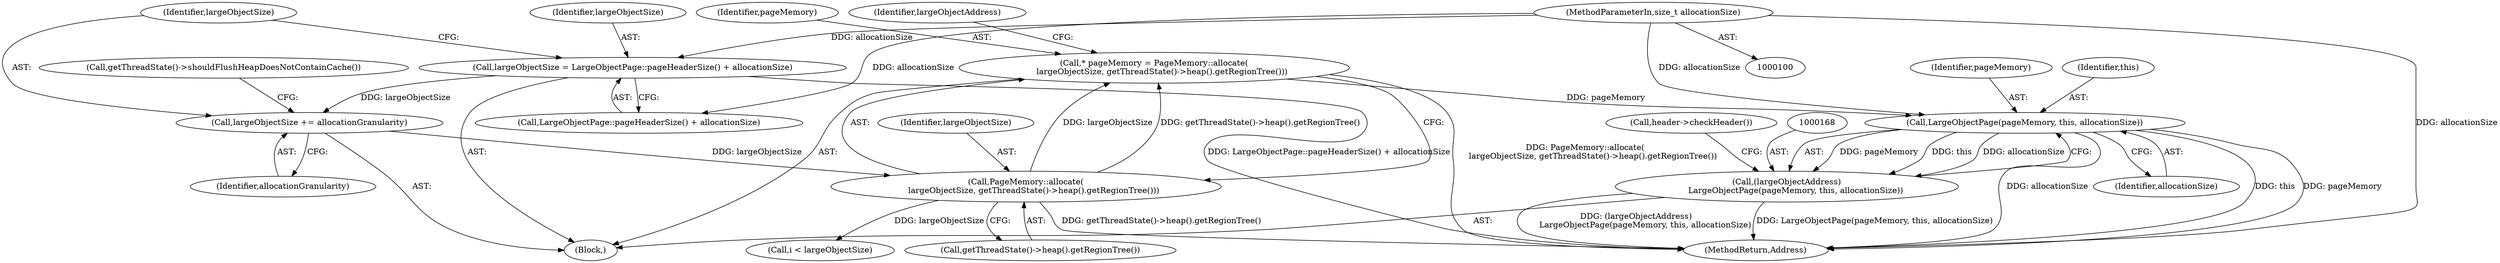 digraph "0_Chrome_0749ec24fae74ec32d0567eef0e5ec43c84dbcb9_4@pointer" {
"1000169" [label="(Call,LargeObjectPage(pageMemory, this, allocationSize))"];
"1000115" [label="(Call,* pageMemory = PageMemory::allocate(\n      largeObjectSize, getThreadState()->heap().getRegionTree()))"];
"1000117" [label="(Call,PageMemory::allocate(\n      largeObjectSize, getThreadState()->heap().getRegionTree()))"];
"1000110" [label="(Call,largeObjectSize += allocationGranularity)"];
"1000105" [label="(Call,largeObjectSize = LargeObjectPage::pageHeaderSize() + allocationSize)"];
"1000101" [label="(MethodParameterIn,size_t allocationSize)"];
"1000167" [label="(Call,(largeObjectAddress)\n       LargeObjectPage(pageMemory, this, allocationSize))"];
"1000106" [label="(Identifier,largeObjectSize)"];
"1000112" [label="(Identifier,allocationGranularity)"];
"1000122" [label="(Identifier,largeObjectAddress)"];
"1000169" [label="(Call,LargeObjectPage(pageMemory, this, allocationSize))"];
"1000116" [label="(Identifier,pageMemory)"];
"1000113" [label="(Call,getThreadState()->shouldFlushHeapDoesNotContainCache())"];
"1000170" [label="(Identifier,pageMemory)"];
"1000101" [label="(MethodParameterIn,size_t allocationSize)"];
"1000111" [label="(Identifier,largeObjectSize)"];
"1000118" [label="(Identifier,largeObjectSize)"];
"1000173" [label="(Call,header->checkHeader())"];
"1000107" [label="(Call,LargeObjectPage::pageHeaderSize() + allocationSize)"];
"1000103" [label="(Block,)"];
"1000193" [label="(MethodReturn,Address)"];
"1000110" [label="(Call,largeObjectSize += allocationGranularity)"];
"1000171" [label="(Identifier,this)"];
"1000115" [label="(Call,* pageMemory = PageMemory::allocate(\n      largeObjectSize, getThreadState()->heap().getRegionTree()))"];
"1000167" [label="(Call,(largeObjectAddress)\n       LargeObjectPage(pageMemory, this, allocationSize))"];
"1000105" [label="(Call,largeObjectSize = LargeObjectPage::pageHeaderSize() + allocationSize)"];
"1000135" [label="(Call,i < largeObjectSize)"];
"1000117" [label="(Call,PageMemory::allocate(\n      largeObjectSize, getThreadState()->heap().getRegionTree()))"];
"1000119" [label="(Call,getThreadState()->heap().getRegionTree())"];
"1000172" [label="(Identifier,allocationSize)"];
"1000169" -> "1000167"  [label="AST: "];
"1000169" -> "1000172"  [label="CFG: "];
"1000170" -> "1000169"  [label="AST: "];
"1000171" -> "1000169"  [label="AST: "];
"1000172" -> "1000169"  [label="AST: "];
"1000167" -> "1000169"  [label="CFG: "];
"1000169" -> "1000193"  [label="DDG: allocationSize"];
"1000169" -> "1000193"  [label="DDG: this"];
"1000169" -> "1000193"  [label="DDG: pageMemory"];
"1000169" -> "1000167"  [label="DDG: pageMemory"];
"1000169" -> "1000167"  [label="DDG: this"];
"1000169" -> "1000167"  [label="DDG: allocationSize"];
"1000115" -> "1000169"  [label="DDG: pageMemory"];
"1000101" -> "1000169"  [label="DDG: allocationSize"];
"1000115" -> "1000103"  [label="AST: "];
"1000115" -> "1000117"  [label="CFG: "];
"1000116" -> "1000115"  [label="AST: "];
"1000117" -> "1000115"  [label="AST: "];
"1000122" -> "1000115"  [label="CFG: "];
"1000115" -> "1000193"  [label="DDG: PageMemory::allocate(\n      largeObjectSize, getThreadState()->heap().getRegionTree())"];
"1000117" -> "1000115"  [label="DDG: largeObjectSize"];
"1000117" -> "1000115"  [label="DDG: getThreadState()->heap().getRegionTree()"];
"1000117" -> "1000119"  [label="CFG: "];
"1000118" -> "1000117"  [label="AST: "];
"1000119" -> "1000117"  [label="AST: "];
"1000117" -> "1000193"  [label="DDG: getThreadState()->heap().getRegionTree()"];
"1000110" -> "1000117"  [label="DDG: largeObjectSize"];
"1000117" -> "1000135"  [label="DDG: largeObjectSize"];
"1000110" -> "1000103"  [label="AST: "];
"1000110" -> "1000112"  [label="CFG: "];
"1000111" -> "1000110"  [label="AST: "];
"1000112" -> "1000110"  [label="AST: "];
"1000113" -> "1000110"  [label="CFG: "];
"1000105" -> "1000110"  [label="DDG: largeObjectSize"];
"1000105" -> "1000103"  [label="AST: "];
"1000105" -> "1000107"  [label="CFG: "];
"1000106" -> "1000105"  [label="AST: "];
"1000107" -> "1000105"  [label="AST: "];
"1000111" -> "1000105"  [label="CFG: "];
"1000105" -> "1000193"  [label="DDG: LargeObjectPage::pageHeaderSize() + allocationSize"];
"1000101" -> "1000105"  [label="DDG: allocationSize"];
"1000101" -> "1000100"  [label="AST: "];
"1000101" -> "1000193"  [label="DDG: allocationSize"];
"1000101" -> "1000107"  [label="DDG: allocationSize"];
"1000167" -> "1000103"  [label="AST: "];
"1000168" -> "1000167"  [label="AST: "];
"1000173" -> "1000167"  [label="CFG: "];
"1000167" -> "1000193"  [label="DDG: LargeObjectPage(pageMemory, this, allocationSize)"];
"1000167" -> "1000193"  [label="DDG: (largeObjectAddress)\n       LargeObjectPage(pageMemory, this, allocationSize)"];
}
